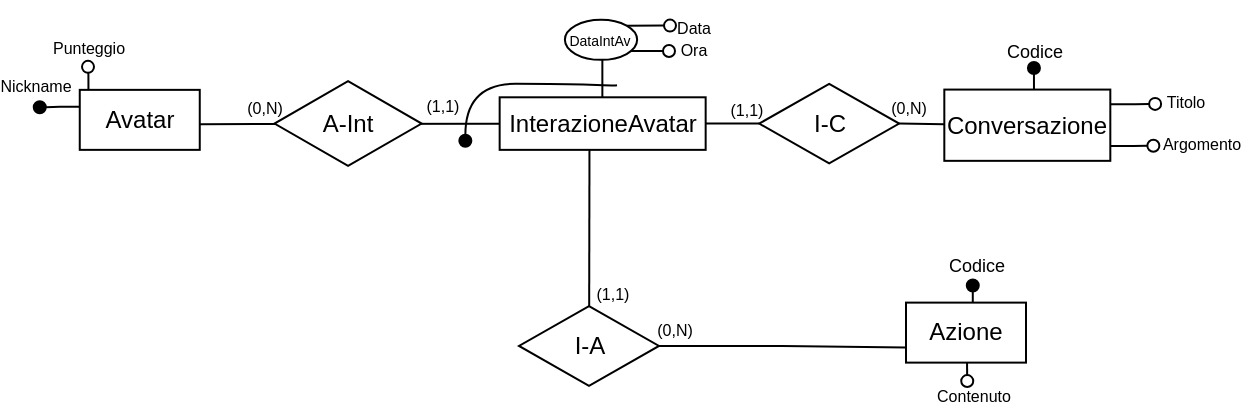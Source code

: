 <mxfile version="24.4.0" type="device">
  <diagram name="Pagina-1" id="ITQCaMQIl-Ct46ZTFTc6">
    <mxGraphModel dx="356" dy="211" grid="1" gridSize="10" guides="1" tooltips="1" connect="1" arrows="1" fold="1" page="1" pageScale="1" pageWidth="827" pageHeight="1169" math="0" shadow="0">
      <root>
        <mxCell id="0" />
        <mxCell id="1" parent="0" />
        <mxCell id="HE3KCyicL9sim1AN-vGF-1" value="&lt;font style=&quot;font-size: 8px;&quot;&gt;Argomento&lt;/font&gt;" style="text;html=1;align=center;verticalAlign=middle;whiteSpace=wrap;rounded=1;strokeColor=none;" parent="1" vertex="1">
          <mxGeometry x="767.7" y="495.42" width="40" height="19" as="geometry" />
        </mxCell>
        <mxCell id="HE3KCyicL9sim1AN-vGF-2" style="edgeStyle=orthogonalEdgeStyle;rounded=0;orthogonalLoop=1;jettySize=auto;html=1;exitX=0.5;exitY=1;exitDx=0;exitDy=0;" parent="1" edge="1">
          <mxGeometry relative="1" as="geometry">
            <mxPoint x="403.64" y="481.51" as="sourcePoint" />
            <mxPoint x="403.64" y="481.51" as="targetPoint" />
          </mxGeometry>
        </mxCell>
        <mxCell id="HE3KCyicL9sim1AN-vGF-3" style="edgeStyle=orthogonalEdgeStyle;rounded=0;orthogonalLoop=1;jettySize=auto;html=1;exitX=0.5;exitY=1;exitDx=0;exitDy=0;" parent="1" edge="1">
          <mxGeometry relative="1" as="geometry">
            <mxPoint x="609.24" y="474.7" as="sourcePoint" />
            <mxPoint x="609.24" y="474.7" as="targetPoint" />
          </mxGeometry>
        </mxCell>
        <mxCell id="HE3KCyicL9sim1AN-vGF-4" style="edgeStyle=orthogonalEdgeStyle;rounded=0;orthogonalLoop=1;jettySize=auto;html=1;exitX=0.5;exitY=1;exitDx=0;exitDy=0;" parent="1" edge="1">
          <mxGeometry relative="1" as="geometry">
            <mxPoint x="627.24" y="473.79" as="sourcePoint" />
            <mxPoint x="627.24" y="473.79" as="targetPoint" />
          </mxGeometry>
        </mxCell>
        <mxCell id="HE3KCyicL9sim1AN-vGF-5" value="&lt;font style=&quot;font-size: 8px;&quot;&gt;(0,N)&lt;/font&gt;" style="text;html=1;align=center;verticalAlign=middle;whiteSpace=wrap;rounded=1;strokeColor=none;glass=0;" parent="1" vertex="1">
          <mxGeometry x="630.44" y="483.67" width="22.5" height="6.75" as="geometry" />
        </mxCell>
        <mxCell id="HE3KCyicL9sim1AN-vGF-6" value="" style="endArrow=none;html=1;rounded=0;entryX=1;entryY=0.5;entryDx=0;entryDy=0;" parent="1" source="HE3KCyicL9sim1AN-vGF-39" target="HE3KCyicL9sim1AN-vGF-44" edge="1">
          <mxGeometry width="50" height="50" relative="1" as="geometry">
            <mxPoint x="672.74" y="505.61" as="sourcePoint" />
            <mxPoint x="419.62" y="504.54" as="targetPoint" />
          </mxGeometry>
        </mxCell>
        <mxCell id="HE3KCyicL9sim1AN-vGF-7" value="&lt;span style=&quot;font-size: 8px;&quot;&gt;(1,1)&lt;/span&gt;" style="text;html=1;align=center;verticalAlign=middle;whiteSpace=wrap;rounded=1;strokeColor=none;glass=0;" parent="1" vertex="1">
          <mxGeometry x="397.17" y="482.65" width="22.5" height="6.75" as="geometry" />
        </mxCell>
        <mxCell id="HE3KCyicL9sim1AN-vGF-8" value="&lt;span style=&quot;font-size: 8px;&quot;&gt;(1,1)&lt;/span&gt;" style="text;html=1;align=center;verticalAlign=middle;whiteSpace=wrap;rounded=1;strokeColor=none;glass=0;" parent="1" vertex="1">
          <mxGeometry x="549.45" y="484.69" width="22.5" height="6.75" as="geometry" />
        </mxCell>
        <mxCell id="HE3KCyicL9sim1AN-vGF-10" value="&lt;font style=&quot;font-size: 8px;&quot;&gt;(0,N)&lt;/font&gt;" style="text;html=1;align=center;verticalAlign=middle;whiteSpace=wrap;rounded=1;strokeColor=none;glass=0;" parent="1" vertex="1">
          <mxGeometry x="307.57" y="482.65" width="22.5" height="8.79" as="geometry" />
        </mxCell>
        <mxCell id="HE3KCyicL9sim1AN-vGF-11" value="&lt;span style=&quot;font-size: 8px;&quot;&gt;(1,1)&lt;/span&gt;" style="text;html=1;align=center;verticalAlign=middle;whiteSpace=wrap;rounded=1;strokeColor=none;glass=0;" parent="1" vertex="1">
          <mxGeometry x="481.5" y="576.21" width="22.5" height="6.75" as="geometry" />
        </mxCell>
        <mxCell id="HE3KCyicL9sim1AN-vGF-12" value="&lt;font style=&quot;font-size: 8px;&quot;&gt;(0,N)&lt;/font&gt;" style="text;html=1;align=center;verticalAlign=middle;whiteSpace=wrap;rounded=1;strokeColor=none;glass=0;" parent="1" vertex="1">
          <mxGeometry x="513.33" y="594.08" width="22.5" height="8.79" as="geometry" />
        </mxCell>
        <mxCell id="HE3KCyicL9sim1AN-vGF-14" value="&lt;font style=&quot;font-size: 8px;&quot;&gt;Ora&lt;/font&gt;" style="text;html=1;align=center;verticalAlign=middle;whiteSpace=wrap;rounded=1;strokeColor=none;glass=0;" parent="1" vertex="1">
          <mxGeometry x="519.45" y="452.43" width="30" height="11.5" as="geometry" />
        </mxCell>
        <mxCell id="HE3KCyicL9sim1AN-vGF-15" style="edgeStyle=orthogonalEdgeStyle;rounded=0;orthogonalLoop=1;jettySize=auto;html=1;exitX=1;exitY=1;exitDx=0;exitDy=0;endArrow=oval;endFill=0;" parent="1" edge="1">
          <mxGeometry relative="1" as="geometry">
            <mxPoint x="500.276" y="459.503" as="sourcePoint" />
            <mxPoint x="521.45" y="459.36" as="targetPoint" />
          </mxGeometry>
        </mxCell>
        <mxCell id="HE3KCyicL9sim1AN-vGF-16" value="&lt;font style=&quot;font-size: 8px;&quot;&gt;Data&lt;/font&gt;" style="text;html=1;align=center;verticalAlign=middle;whiteSpace=wrap;rounded=1;strokeColor=none;glass=0;" parent="1" vertex="1">
          <mxGeometry x="519.45" y="443.56" width="30" height="6.5" as="geometry" />
        </mxCell>
        <mxCell id="HE3KCyicL9sim1AN-vGF-17" style="edgeStyle=orthogonalEdgeStyle;rounded=0;orthogonalLoop=1;jettySize=auto;html=1;exitX=1;exitY=0;exitDx=0;exitDy=0;entryX=0.086;entryY=0.404;entryDx=0;entryDy=0;entryPerimeter=0;endArrow=oval;endFill=0;" parent="1" source="HE3KCyicL9sim1AN-vGF-43" target="HE3KCyicL9sim1AN-vGF-16" edge="1">
          <mxGeometry relative="1" as="geometry" />
        </mxCell>
        <mxCell id="HE3KCyicL9sim1AN-vGF-18" value="&lt;font style=&quot;font-size: 9px;&quot;&gt;Codice&lt;/font&gt;" style="text;html=1;align=center;verticalAlign=middle;whiteSpace=wrap;rounded=0;" parent="1" vertex="1">
          <mxGeometry x="682.74" y="450.0" width="42.67" height="17.9" as="geometry" />
        </mxCell>
        <mxCell id="HE3KCyicL9sim1AN-vGF-19" style="edgeStyle=orthogonalEdgeStyle;rounded=0;orthogonalLoop=1;jettySize=auto;html=1;exitX=0.75;exitY=0;exitDx=0;exitDy=0;endArrow=oval;endFill=1;" parent="1" edge="1">
          <mxGeometry relative="1" as="geometry">
            <mxPoint x="705.97" y="484.02" as="sourcePoint" />
            <mxPoint x="703.97" y="468.02" as="targetPoint" />
          </mxGeometry>
        </mxCell>
        <mxCell id="HE3KCyicL9sim1AN-vGF-21" style="edgeStyle=orthogonalEdgeStyle;rounded=0;orthogonalLoop=1;jettySize=auto;html=1;exitX=1.002;exitY=0.482;exitDx=0;exitDy=0;endArrow=oval;endFill=0;entryX=-0.112;entryY=0.718;entryDx=0;entryDy=0;entryPerimeter=0;exitPerimeter=0;" parent="1" edge="1">
          <mxGeometry relative="1" as="geometry">
            <mxPoint x="740.44" y="506.964" as="sourcePoint" />
            <mxPoint x="763.68" y="506.84" as="targetPoint" />
            <Array as="points">
              <mxPoint x="753.69" y="506.84" />
            </Array>
          </mxGeometry>
        </mxCell>
        <mxCell id="HE3KCyicL9sim1AN-vGF-32" style="edgeStyle=orthogonalEdgeStyle;rounded=0;orthogonalLoop=1;jettySize=auto;html=1;exitX=1.002;exitY=0.482;exitDx=0;exitDy=0;endArrow=oval;endFill=0;entryX=-0.112;entryY=0.718;entryDx=0;entryDy=0;entryPerimeter=0;exitPerimeter=0;" parent="1" edge="1">
          <mxGeometry relative="1" as="geometry">
            <mxPoint x="741.32" y="486.074" as="sourcePoint" />
            <mxPoint x="764.56" y="485.95" as="targetPoint" />
            <Array as="points">
              <mxPoint x="754.57" y="485.95" />
            </Array>
          </mxGeometry>
        </mxCell>
        <mxCell id="HE3KCyicL9sim1AN-vGF-33" value="&lt;font style=&quot;font-size: 8px;&quot;&gt;Titolo&lt;/font&gt;" style="text;html=1;align=center;verticalAlign=middle;whiteSpace=wrap;rounded=1;strokeColor=none;" parent="1" vertex="1">
          <mxGeometry x="760.31" y="474.24" width="40" height="19" as="geometry" />
        </mxCell>
        <mxCell id="HE3KCyicL9sim1AN-vGF-34" value="Conversazione" style="whiteSpace=wrap;html=1;align=center;" parent="1" vertex="1">
          <mxGeometry x="659.16" y="478.79" width="83" height="35.63" as="geometry" />
        </mxCell>
        <mxCell id="HE3KCyicL9sim1AN-vGF-37" value="" style="endArrow=none;html=1;rounded=0;" parent="1" target="HE3KCyicL9sim1AN-vGF-44" edge="1">
          <mxGeometry width="50" height="50" relative="1" as="geometry">
            <mxPoint x="287" y="496.08" as="sourcePoint" />
            <mxPoint x="433.5" y="496.08" as="targetPoint" />
          </mxGeometry>
        </mxCell>
        <mxCell id="HE3KCyicL9sim1AN-vGF-38" value="" style="endArrow=none;html=1;rounded=0;entryX=1;entryY=0.5;entryDx=0;entryDy=0;" parent="1" source="HE3KCyicL9sim1AN-vGF-34" target="HE3KCyicL9sim1AN-vGF-39" edge="1">
          <mxGeometry width="50" height="50" relative="1" as="geometry">
            <mxPoint x="672.74" y="505.61" as="sourcePoint" />
            <mxPoint x="539.5" y="496.08" as="targetPoint" />
          </mxGeometry>
        </mxCell>
        <mxCell id="HE3KCyicL9sim1AN-vGF-39" value="I-C" style="shape=rhombus;perimeter=rhombusPerimeter;whiteSpace=wrap;html=1;align=center;" parent="1" vertex="1">
          <mxGeometry x="566.59" y="475.89" width="70" height="39.81" as="geometry" />
        </mxCell>
        <mxCell id="HE3KCyicL9sim1AN-vGF-40" value="" style="endArrow=none;html=1;rounded=0;entryX=0.5;entryY=0;entryDx=0;entryDy=0;exitX=0.436;exitY=0.956;exitDx=0;exitDy=0;exitPerimeter=0;" parent="1" source="HE3KCyicL9sim1AN-vGF-44" edge="1">
          <mxGeometry width="50" height="50" relative="1" as="geometry">
            <mxPoint x="522.94" y="655.51" as="sourcePoint" />
            <mxPoint x="481.59" y="588.1" as="targetPoint" />
          </mxGeometry>
        </mxCell>
        <mxCell id="HE3KCyicL9sim1AN-vGF-41" value="" style="endArrow=none;html=1;rounded=0;" parent="1" edge="1">
          <mxGeometry width="50" height="50" relative="1" as="geometry">
            <mxPoint x="488.18" y="483.67" as="sourcePoint" />
            <mxPoint x="488.18" y="463.67" as="targetPoint" />
          </mxGeometry>
        </mxCell>
        <mxCell id="HE3KCyicL9sim1AN-vGF-42" value="A-Int" style="shape=rhombus;perimeter=rhombusPerimeter;whiteSpace=wrap;html=1;align=center;" parent="1" vertex="1">
          <mxGeometry x="324.25" y="474.61" width="73.56" height="42.36" as="geometry" />
        </mxCell>
        <mxCell id="HE3KCyicL9sim1AN-vGF-43" value="&lt;p style=&quot;line-height: 110%;&quot;&gt;&lt;font style=&quot;font-size: 7px;&quot;&gt;DataIntAv&lt;/font&gt;&lt;/p&gt;" style="ellipse;whiteSpace=wrap;html=1;" parent="1" vertex="1">
          <mxGeometry x="469.45" y="443.93" width="36.12" height="20" as="geometry" />
        </mxCell>
        <mxCell id="HE3KCyicL9sim1AN-vGF-44" value="InterazioneAvatar" style="whiteSpace=wrap;html=1;align=center;" parent="1" vertex="1">
          <mxGeometry x="436.83" y="482.65" width="103" height="26.28" as="geometry" />
        </mxCell>
        <mxCell id="HE3KCyicL9sim1AN-vGF-61" style="edgeStyle=orthogonalEdgeStyle;rounded=0;orthogonalLoop=1;jettySize=auto;html=1;exitX=1;exitY=0.5;exitDx=0;exitDy=0;entryX=0;entryY=0.75;entryDx=0;entryDy=0;endArrow=none;endFill=0;" parent="1" source="HE3KCyicL9sim1AN-vGF-45" target="HE3KCyicL9sim1AN-vGF-60" edge="1">
          <mxGeometry relative="1" as="geometry" />
        </mxCell>
        <mxCell id="HE3KCyicL9sim1AN-vGF-45" value="I-A" style="shape=rhombus;perimeter=rhombusPerimeter;whiteSpace=wrap;html=1;align=center;" parent="1" vertex="1">
          <mxGeometry x="446.5" y="587.08" width="70" height="39.81" as="geometry" />
        </mxCell>
        <mxCell id="HE3KCyicL9sim1AN-vGF-52" value="&lt;font style=&quot;font-size: 9px;&quot;&gt;Codice&lt;/font&gt;" style="text;html=1;align=center;verticalAlign=middle;whiteSpace=wrap;rounded=0;" parent="1" vertex="1">
          <mxGeometry x="653.77" y="556.15" width="42.67" height="20.03" as="geometry" />
        </mxCell>
        <mxCell id="HE3KCyicL9sim1AN-vGF-53" style="edgeStyle=orthogonalEdgeStyle;rounded=0;orthogonalLoop=1;jettySize=auto;html=1;exitX=0.75;exitY=0;exitDx=0;exitDy=0;endArrow=oval;endFill=1;" parent="1" edge="1">
          <mxGeometry relative="1" as="geometry">
            <mxPoint x="675.39" y="592.74" as="sourcePoint" />
            <mxPoint x="673.39" y="576.74" as="targetPoint" />
          </mxGeometry>
        </mxCell>
        <mxCell id="HE3KCyicL9sim1AN-vGF-58" value="&lt;span style=&quot;font-size: 8px;&quot;&gt;Contenuto&lt;/span&gt;" style="text;html=1;align=center;verticalAlign=middle;whiteSpace=wrap;rounded=1;strokeColor=none;" parent="1" vertex="1">
          <mxGeometry x="653.77" y="620.79" width="40" height="20" as="geometry" />
        </mxCell>
        <mxCell id="HE3KCyicL9sim1AN-vGF-59" style="edgeStyle=orthogonalEdgeStyle;rounded=0;orthogonalLoop=1;jettySize=auto;html=1;exitX=0.75;exitY=1;exitDx=0;exitDy=0;entryX=0.578;entryY=0.124;entryDx=0;entryDy=0;entryPerimeter=0;endArrow=oval;endFill=0;" parent="1" edge="1">
          <mxGeometry relative="1" as="geometry">
            <mxPoint x="670.5" y="614.07" as="sourcePoint" />
            <mxPoint x="670.62" y="624.539" as="targetPoint" />
          </mxGeometry>
        </mxCell>
        <mxCell id="HE3KCyicL9sim1AN-vGF-60" value="Azione" style="whiteSpace=wrap;html=1;align=center;" parent="1" vertex="1">
          <mxGeometry x="640.0" y="585.31" width="60" height="30" as="geometry" />
        </mxCell>
        <mxCell id="HE3KCyicL9sim1AN-vGF-62" value="Avatar" style="whiteSpace=wrap;html=1;align=center;" parent="1" vertex="1">
          <mxGeometry x="226.88" y="478.93" width="60" height="30" as="geometry" />
        </mxCell>
        <mxCell id="HE3KCyicL9sim1AN-vGF-63" value="&lt;font style=&quot;font-size: 8px;&quot;&gt;Punteggio&lt;/font&gt;" style="text;html=1;align=center;verticalAlign=middle;whiteSpace=wrap;rounded=1;strokeColor=none;" parent="1" vertex="1">
          <mxGeometry x="207" y="445.43" width="49" height="23" as="geometry" />
        </mxCell>
        <mxCell id="HE3KCyicL9sim1AN-vGF-64" style="edgeStyle=orthogonalEdgeStyle;rounded=0;orthogonalLoop=1;jettySize=auto;html=1;exitX=0;exitY=0.25;exitDx=0;exitDy=0;endArrow=oval;endFill=1;" parent="1" edge="1">
          <mxGeometry relative="1" as="geometry">
            <mxPoint x="206.88" y="487.66" as="targetPoint" />
            <mxPoint x="226.88" y="487.43" as="sourcePoint" />
            <Array as="points">
              <mxPoint x="216.88" y="487.66" />
            </Array>
          </mxGeometry>
        </mxCell>
        <mxCell id="HE3KCyicL9sim1AN-vGF-65" value="&lt;font style=&quot;font-size: 8px;&quot;&gt;Nickname&lt;/font&gt;" style="text;html=1;align=center;verticalAlign=middle;whiteSpace=wrap;rounded=1;strokeColor=none;" parent="1" vertex="1">
          <mxGeometry x="190" y="463.93" width="30" height="23.5" as="geometry" />
        </mxCell>
        <mxCell id="HE3KCyicL9sim1AN-vGF-67" style="edgeStyle=orthogonalEdgeStyle;rounded=0;orthogonalLoop=1;jettySize=auto;html=1;exitX=0.152;exitY=-0.053;exitDx=0;exitDy=0;endArrow=oval;endFill=0;exitPerimeter=0;" parent="1" edge="1">
          <mxGeometry relative="1" as="geometry">
            <mxPoint x="231" y="467.43" as="targetPoint" />
            <mxPoint x="231.23" y="478.84" as="sourcePoint" />
            <Array as="points">
              <mxPoint x="231.23" y="471.43" />
            </Array>
          </mxGeometry>
        </mxCell>
        <mxCell id="swdaL3xKtVOptNGorHbD-1" value="" style="curved=1;endArrow=oval;html=1;rounded=0;endFill=1;" parent="1" edge="1">
          <mxGeometry width="50" height="50" relative="1" as="geometry">
            <mxPoint x="495.5" y="476.59" as="sourcePoint" />
            <mxPoint x="419.67" y="504.35" as="targetPoint" />
            <Array as="points">
              <mxPoint x="494.08" y="476.89" />
              <mxPoint x="469.75" y="475.89" />
              <mxPoint x="419.75" y="475.89" />
            </Array>
          </mxGeometry>
        </mxCell>
      </root>
    </mxGraphModel>
  </diagram>
</mxfile>
